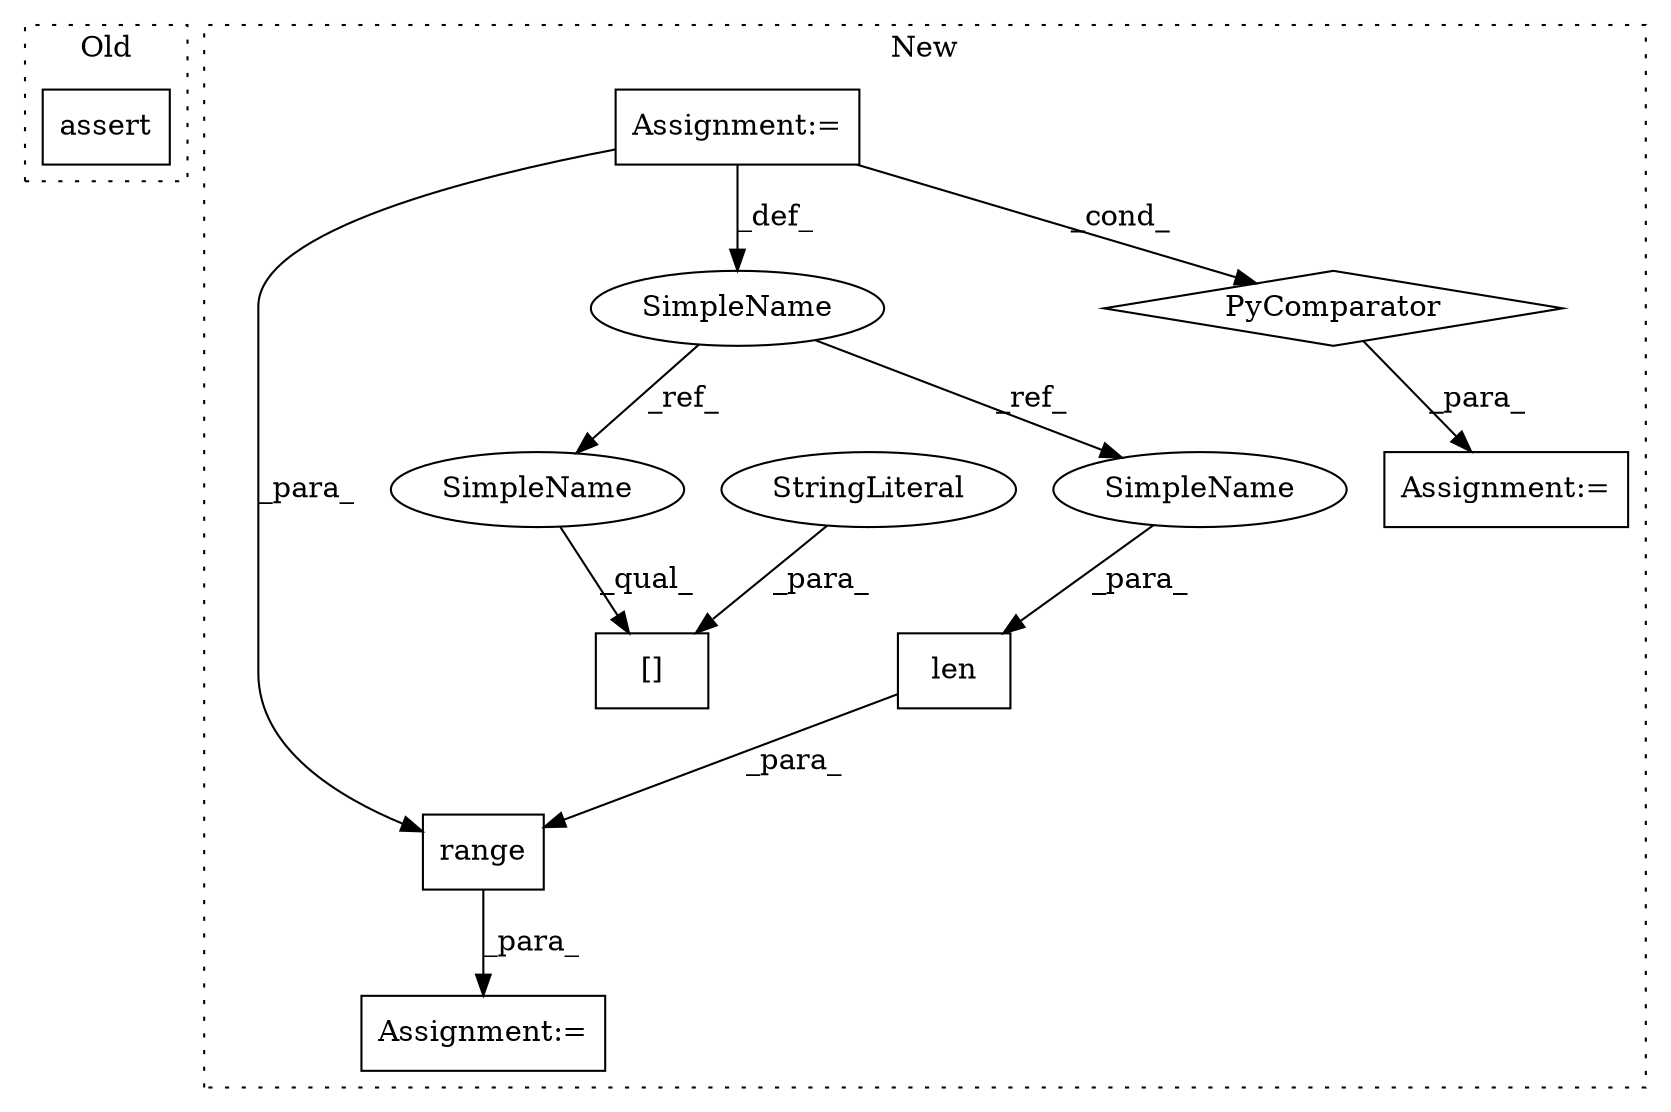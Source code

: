 digraph G {
subgraph cluster0 {
1 [label="assert" a="6" s="861" l="7" shape="box"];
label = "Old";
style="dotted";
}
subgraph cluster1 {
2 [label="len" a="32" s="1810,1823" l="4,1" shape="box"];
3 [label="Assignment:=" a="7" s="1797" l="37" shape="box"];
4 [label="Assignment:=" a="7" s="1573" l="1" shape="box"];
5 [label="Assignment:=" a="7" s="1688" l="12" shape="box"];
6 [label="[]" a="2" s="1704,1737" l="10,1" shape="box"];
7 [label="range" a="32" s="1804,1824" l="6,1" shape="box"];
8 [label="StringLiteral" a="45" s="1714" l="23" shape="ellipse"];
9 [label="PyComparator" a="113" s="1797" l="37" shape="diamond"];
10 [label="SimpleName" a="42" s="1564" l="9" shape="ellipse"];
11 [label="SimpleName" a="42" s="1814" l="9" shape="ellipse"];
12 [label="SimpleName" a="42" s="1704" l="9" shape="ellipse"];
label = "New";
style="dotted";
}
2 -> 7 [label="_para_"];
4 -> 7 [label="_para_"];
4 -> 9 [label="_cond_"];
4 -> 10 [label="_def_"];
7 -> 3 [label="_para_"];
8 -> 6 [label="_para_"];
9 -> 5 [label="_para_"];
10 -> 12 [label="_ref_"];
10 -> 11 [label="_ref_"];
11 -> 2 [label="_para_"];
12 -> 6 [label="_qual_"];
}